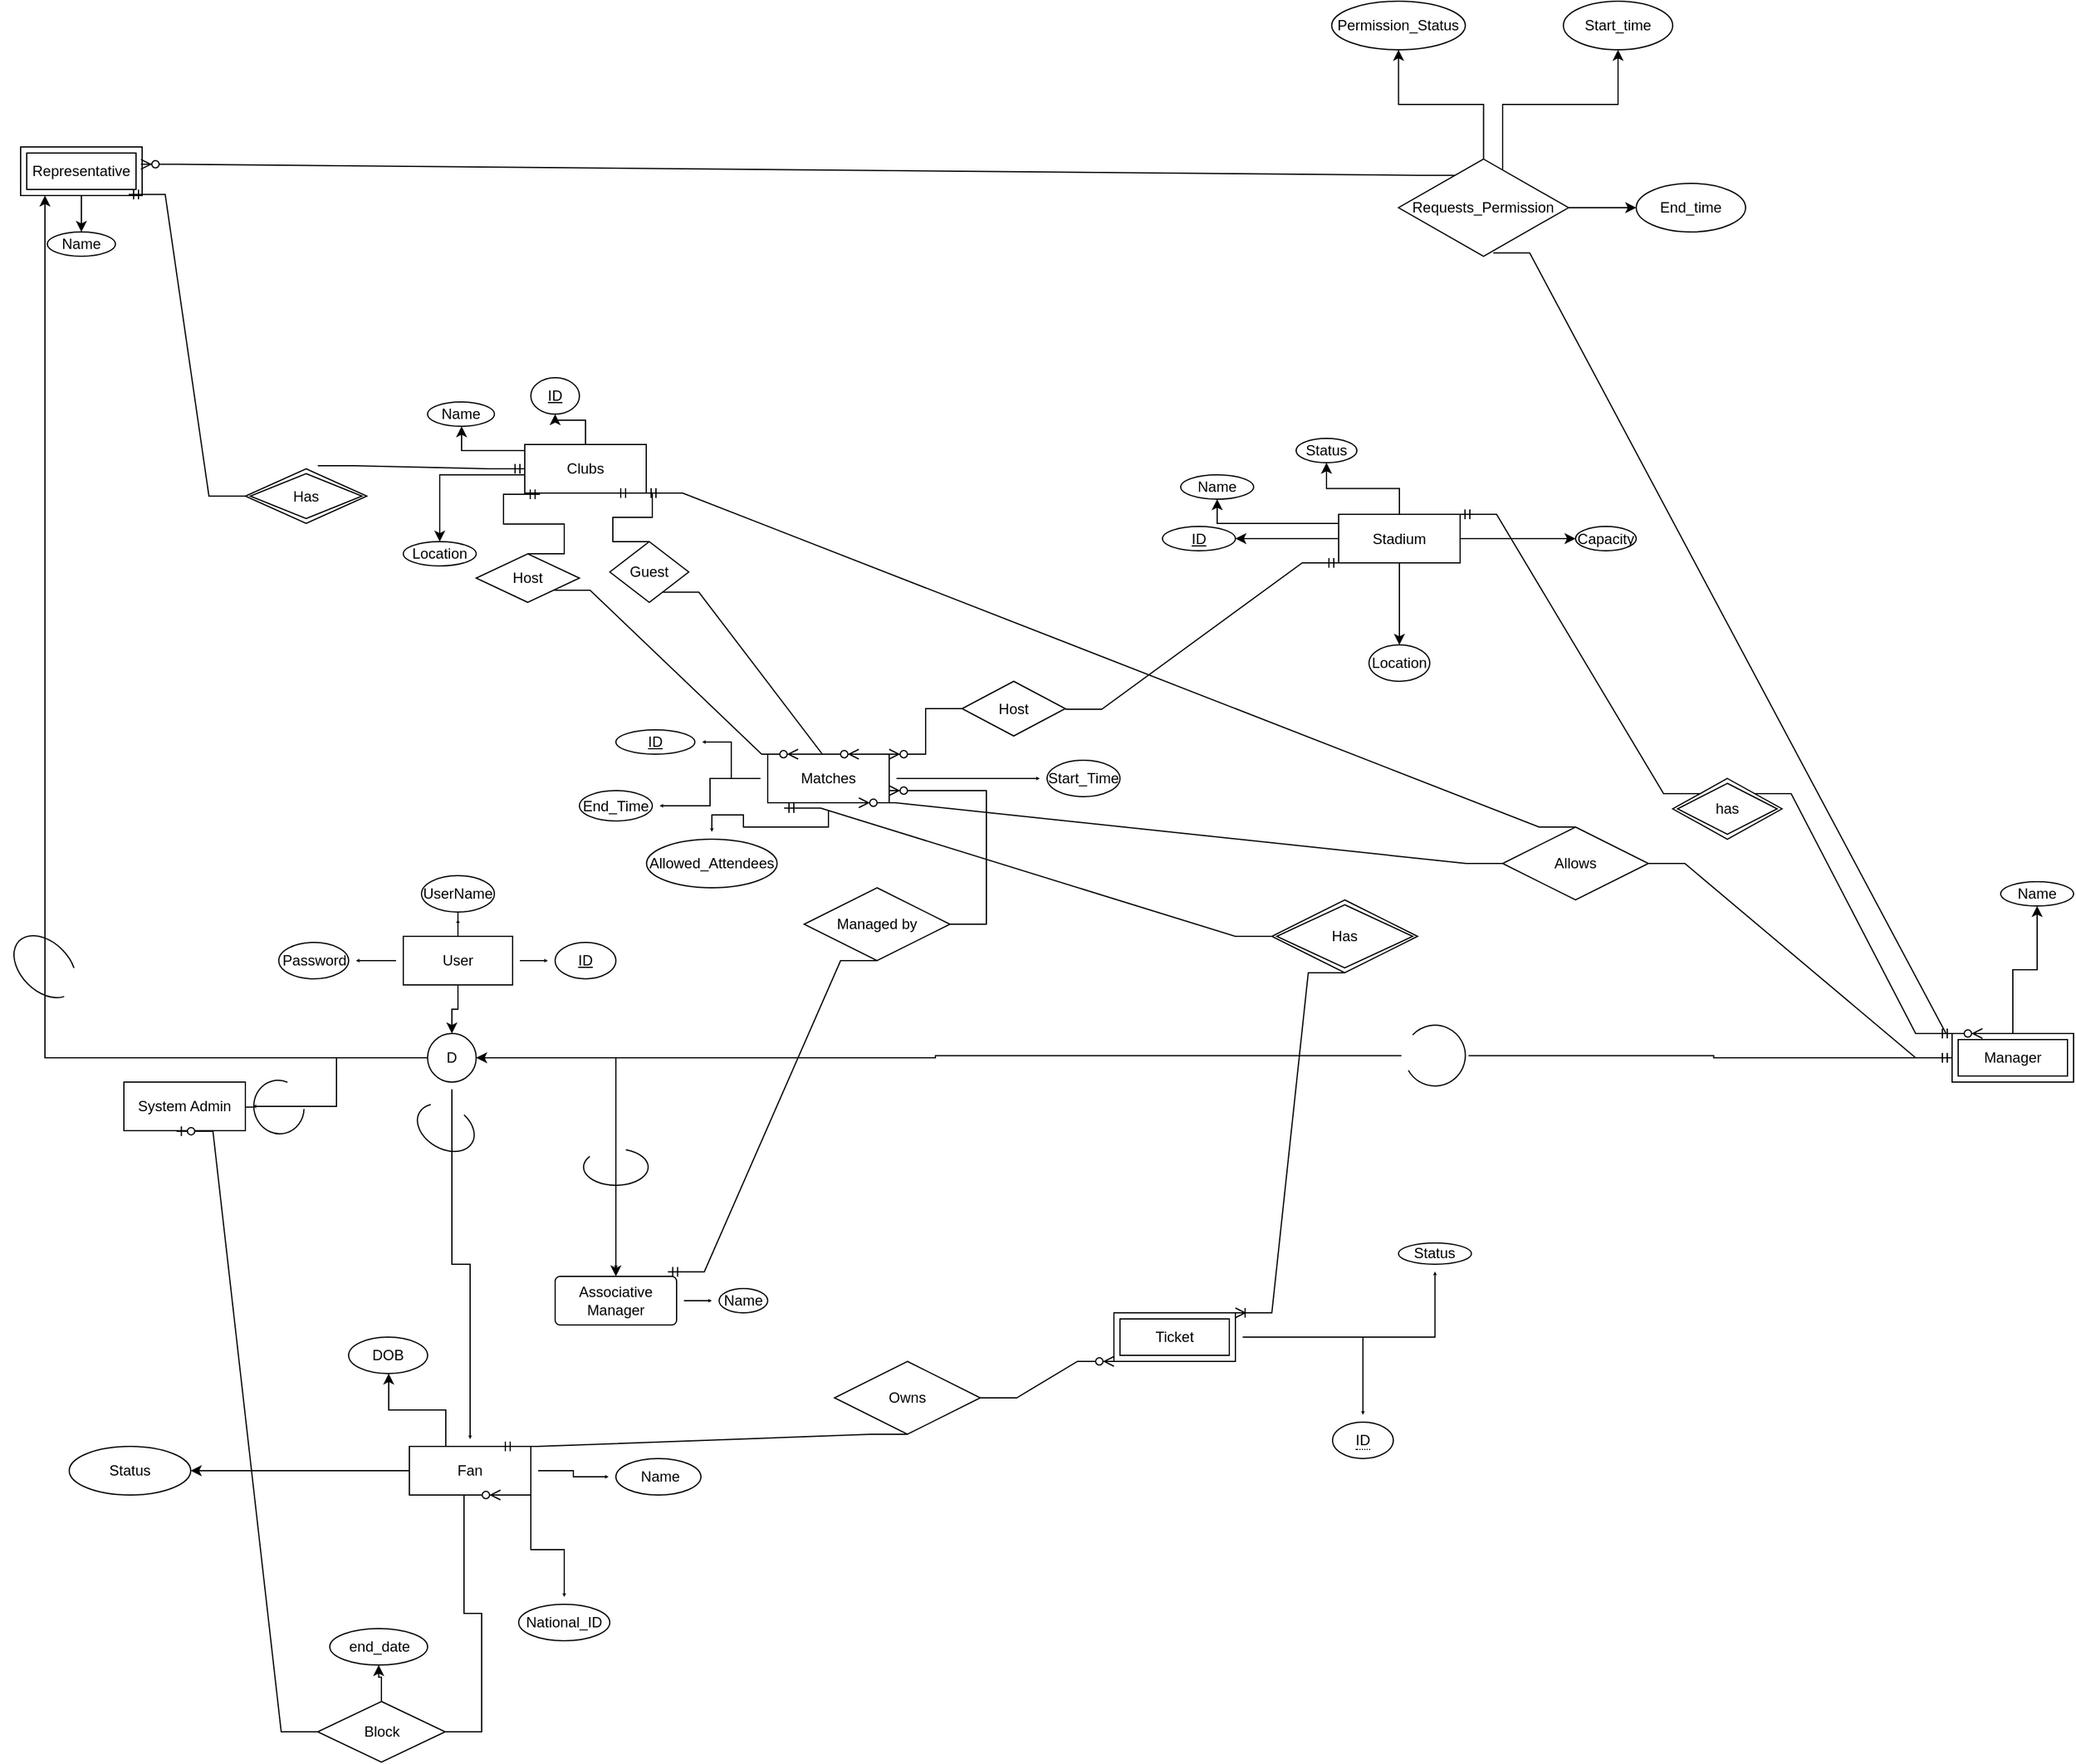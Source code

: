 <mxfile version="20.5.1" type="github">
  <diagram id="-QTC5YhXDy4I8rQjBGPy" name="Page-1">
    <mxGraphModel dx="4111" dy="2818" grid="1" gridSize="10" guides="1" tooltips="1" connect="1" arrows="1" fold="1" page="1" pageScale="1" pageWidth="827" pageHeight="1169" math="0" shadow="0">
      <root>
        <mxCell id="0" />
        <mxCell id="1" parent="0" />
        <mxCell id="gGllVryrbf8ipJSGgLWO-30" value="" style="edgeStyle=orthogonalEdgeStyle;rounded=0;orthogonalLoop=1;jettySize=auto;html=1;" parent="1" source="gGllVryrbf8ipJSGgLWO-13" target="gGllVryrbf8ipJSGgLWO-28" edge="1">
          <mxGeometry relative="1" as="geometry">
            <Array as="points">
              <mxPoint x="995" y="130" />
            </Array>
          </mxGeometry>
        </mxCell>
        <mxCell id="gGllVryrbf8ipJSGgLWO-36" value="" style="edgeStyle=orthogonalEdgeStyle;rounded=0;orthogonalLoop=1;jettySize=auto;html=1;" parent="1" source="gGllVryrbf8ipJSGgLWO-13" target="gGllVryrbf8ipJSGgLWO-33" edge="1">
          <mxGeometry relative="1" as="geometry" />
        </mxCell>
        <mxCell id="gGllVryrbf8ipJSGgLWO-41" value="" style="edgeStyle=orthogonalEdgeStyle;rounded=0;orthogonalLoop=1;jettySize=auto;html=1;" parent="1" source="gGllVryrbf8ipJSGgLWO-13" target="gGllVryrbf8ipJSGgLWO-38" edge="1">
          <mxGeometry relative="1" as="geometry" />
        </mxCell>
        <mxCell id="gGllVryrbf8ipJSGgLWO-43" value="" style="edgeStyle=orthogonalEdgeStyle;rounded=0;orthogonalLoop=1;jettySize=auto;html=1;" parent="1" source="gGllVryrbf8ipJSGgLWO-13" target="gGllVryrbf8ipJSGgLWO-42" edge="1">
          <mxGeometry relative="1" as="geometry" />
        </mxCell>
        <mxCell id="Ex0EIse3YdcYi0-qsqE2-28" value="" style="edgeStyle=orthogonalEdgeStyle;rounded=0;orthogonalLoop=1;jettySize=auto;html=1;" parent="1" source="gGllVryrbf8ipJSGgLWO-13" target="gGllVryrbf8ipJSGgLWO-32" edge="1">
          <mxGeometry relative="1" as="geometry" />
        </mxCell>
        <mxCell id="gGllVryrbf8ipJSGgLWO-13" value="Stadium" style="whiteSpace=wrap;html=1;align=center;" parent="1" vertex="1">
          <mxGeometry x="1095" y="122.5" width="100" height="40" as="geometry" />
        </mxCell>
        <mxCell id="gGllVryrbf8ipJSGgLWO-67" value="" style="edgeStyle=orthogonalEdgeStyle;rounded=0;orthogonalLoop=1;jettySize=auto;html=1;" parent="1" source="gGllVryrbf8ipJSGgLWO-14" target="gGllVryrbf8ipJSGgLWO-66" edge="1">
          <mxGeometry relative="1" as="geometry" />
        </mxCell>
        <mxCell id="gGllVryrbf8ipJSGgLWO-84" value="" style="edgeStyle=orthogonalEdgeStyle;rounded=0;orthogonalLoop=1;jettySize=auto;html=1;startSize=0;endSize=0;sourcePerimeterSpacing=6;targetPerimeterSpacing=6;" parent="1" source="gGllVryrbf8ipJSGgLWO-14" target="gGllVryrbf8ipJSGgLWO-83" edge="1">
          <mxGeometry relative="1" as="geometry" />
        </mxCell>
        <mxCell id="gGllVryrbf8ipJSGgLWO-86" value="" style="edgeStyle=orthogonalEdgeStyle;rounded=0;orthogonalLoop=1;jettySize=auto;html=1;startSize=0;endSize=0;sourcePerimeterSpacing=6;targetPerimeterSpacing=6;" parent="1" source="gGllVryrbf8ipJSGgLWO-14" target="gGllVryrbf8ipJSGgLWO-85" edge="1">
          <mxGeometry relative="1" as="geometry" />
        </mxCell>
        <mxCell id="gGllVryrbf8ipJSGgLWO-88" value="" style="edgeStyle=orthogonalEdgeStyle;rounded=0;orthogonalLoop=1;jettySize=auto;html=1;startSize=0;endSize=0;sourcePerimeterSpacing=6;targetPerimeterSpacing=6;" parent="1" source="gGllVryrbf8ipJSGgLWO-14" target="gGllVryrbf8ipJSGgLWO-87" edge="1">
          <mxGeometry relative="1" as="geometry" />
        </mxCell>
        <mxCell id="gGllVryrbf8ipJSGgLWO-14" value="User" style="whiteSpace=wrap;html=1;align=center;" parent="1" vertex="1">
          <mxGeometry x="325" y="470" width="90" height="40" as="geometry" />
        </mxCell>
        <mxCell id="gGllVryrbf8ipJSGgLWO-47" value="" style="edgeStyle=orthogonalEdgeStyle;rounded=0;orthogonalLoop=1;jettySize=auto;html=1;" parent="1" source="gGllVryrbf8ipJSGgLWO-12" target="gGllVryrbf8ipJSGgLWO-44" edge="1">
          <mxGeometry relative="1" as="geometry">
            <Array as="points">
              <mxPoint x="355" y="90" />
            </Array>
          </mxGeometry>
        </mxCell>
        <mxCell id="gGllVryrbf8ipJSGgLWO-48" value="" style="edgeStyle=orthogonalEdgeStyle;rounded=0;orthogonalLoop=1;jettySize=auto;html=1;" parent="1" source="gGllVryrbf8ipJSGgLWO-12" target="gGllVryrbf8ipJSGgLWO-45" edge="1">
          <mxGeometry relative="1" as="geometry">
            <Array as="points">
              <mxPoint x="373" y="70" />
            </Array>
          </mxGeometry>
        </mxCell>
        <mxCell id="gGllVryrbf8ipJSGgLWO-49" value="" style="edgeStyle=orthogonalEdgeStyle;rounded=0;orthogonalLoop=1;jettySize=auto;html=1;" parent="1" source="gGllVryrbf8ipJSGgLWO-12" target="gGllVryrbf8ipJSGgLWO-46" edge="1">
          <mxGeometry relative="1" as="geometry" />
        </mxCell>
        <mxCell id="gGllVryrbf8ipJSGgLWO-12" value="Clubs" style="whiteSpace=wrap;html=1;align=center;" parent="1" vertex="1">
          <mxGeometry x="425" y="65" width="100" height="40" as="geometry" />
        </mxCell>
        <mxCell id="gGllVryrbf8ipJSGgLWO-28" value="Name" style="ellipse;whiteSpace=wrap;html=1;align=center;" parent="1" vertex="1">
          <mxGeometry x="965" y="90" width="60" height="20" as="geometry" />
        </mxCell>
        <mxCell id="gGllVryrbf8ipJSGgLWO-32" value="Location" style="ellipse;whiteSpace=wrap;html=1;align=center;" parent="1" vertex="1">
          <mxGeometry x="1120" y="230" width="50" height="30" as="geometry" />
        </mxCell>
        <mxCell id="gGllVryrbf8ipJSGgLWO-33" value="ID" style="ellipse;whiteSpace=wrap;html=1;align=center;fontStyle=4;" parent="1" vertex="1">
          <mxGeometry x="950" y="132.5" width="60" height="20" as="geometry" />
        </mxCell>
        <mxCell id="gGllVryrbf8ipJSGgLWO-38" value="Capacity" style="ellipse;whiteSpace=wrap;html=1;align=center;" parent="1" vertex="1">
          <mxGeometry x="1290" y="132.5" width="50" height="20" as="geometry" />
        </mxCell>
        <mxCell id="gGllVryrbf8ipJSGgLWO-42" value="Status" style="ellipse;whiteSpace=wrap;html=1;align=center;" parent="1" vertex="1">
          <mxGeometry x="1060" y="60" width="50" height="20" as="geometry" />
        </mxCell>
        <mxCell id="gGllVryrbf8ipJSGgLWO-44" value="Location" style="ellipse;whiteSpace=wrap;html=1;align=center;" parent="1" vertex="1">
          <mxGeometry x="325" y="145" width="60" height="20" as="geometry" />
        </mxCell>
        <mxCell id="gGllVryrbf8ipJSGgLWO-45" value="Name" style="ellipse;whiteSpace=wrap;html=1;align=center;" parent="1" vertex="1">
          <mxGeometry x="345" y="30" width="55" height="20" as="geometry" />
        </mxCell>
        <mxCell id="gGllVryrbf8ipJSGgLWO-46" value="ID" style="ellipse;whiteSpace=wrap;html=1;align=center;fontStyle=4;" parent="1" vertex="1">
          <mxGeometry x="430" y="10" width="40" height="30" as="geometry" />
        </mxCell>
        <mxCell id="9b3V9Wi5WnPuCYdalmGk-65" value="" style="edgeStyle=orthogonalEdgeStyle;rounded=0;orthogonalLoop=1;jettySize=auto;html=1;" parent="1" source="gGllVryrbf8ipJSGgLWO-50" target="gGllVryrbf8ipJSGgLWO-53" edge="1">
          <mxGeometry relative="1" as="geometry" />
        </mxCell>
        <mxCell id="gGllVryrbf8ipJSGgLWO-50" value="Representative" style="shape=ext;margin=3;double=1;whiteSpace=wrap;html=1;align=center;" parent="1" vertex="1">
          <mxGeometry x="10" y="-180" width="100" height="40" as="geometry" />
        </mxCell>
        <mxCell id="gGllVryrbf8ipJSGgLWO-53" value="Name" style="ellipse;whiteSpace=wrap;html=1;align=center;" parent="1" vertex="1">
          <mxGeometry x="32" y="-110" width="56" height="20" as="geometry" />
        </mxCell>
        <mxCell id="gGllVryrbf8ipJSGgLWO-61" value="" style="edgeStyle=orthogonalEdgeStyle;rounded=0;orthogonalLoop=1;jettySize=auto;html=1;" parent="1" source="gGllVryrbf8ipJSGgLWO-57" target="gGllVryrbf8ipJSGgLWO-60" edge="1">
          <mxGeometry relative="1" as="geometry" />
        </mxCell>
        <mxCell id="9b3V9Wi5WnPuCYdalmGk-21" value="" style="edgeStyle=orthogonalEdgeStyle;rounded=0;orthogonalLoop=1;jettySize=auto;html=1;startArrow=none;" parent="1" source="9b3V9Wi5WnPuCYdalmGk-22" target="gGllVryrbf8ipJSGgLWO-66" edge="1">
          <mxGeometry relative="1" as="geometry" />
        </mxCell>
        <mxCell id="gGllVryrbf8ipJSGgLWO-57" value="Manager" style="shape=ext;margin=3;double=1;whiteSpace=wrap;html=1;align=center;" parent="1" vertex="1">
          <mxGeometry x="1600" y="550" width="100" height="40" as="geometry" />
        </mxCell>
        <mxCell id="gGllVryrbf8ipJSGgLWO-60" value="Name" style="ellipse;whiteSpace=wrap;html=1;align=center;" parent="1" vertex="1">
          <mxGeometry x="1640" y="425" width="60" height="20" as="geometry" />
        </mxCell>
        <mxCell id="gGllVryrbf8ipJSGgLWO-77" value="" style="edgeStyle=orthogonalEdgeStyle;rounded=0;orthogonalLoop=1;jettySize=auto;html=1;startSize=0;endSize=0;sourcePerimeterSpacing=6;targetPerimeterSpacing=6;" parent="1" source="gGllVryrbf8ipJSGgLWO-66" target="gGllVryrbf8ipJSGgLWO-76" edge="1">
          <mxGeometry relative="1" as="geometry" />
        </mxCell>
        <mxCell id="gGllVryrbf8ipJSGgLWO-79" value="" style="edgeStyle=orthogonalEdgeStyle;rounded=0;orthogonalLoop=1;jettySize=auto;html=1;startSize=0;endSize=0;targetPerimeterSpacing=6;startArrow=none;" parent="1" source="9b3V9Wi5WnPuCYdalmGk-28" target="gGllVryrbf8ipJSGgLWO-76" edge="1">
          <mxGeometry relative="1" as="geometry" />
        </mxCell>
        <mxCell id="gGllVryrbf8ipJSGgLWO-80" value="" style="edgeStyle=orthogonalEdgeStyle;rounded=0;orthogonalLoop=1;jettySize=auto;html=1;startSize=0;endSize=0;sourcePerimeterSpacing=6;targetPerimeterSpacing=6;" parent="1" source="gGllVryrbf8ipJSGgLWO-66" target="gGllVryrbf8ipJSGgLWO-78" edge="1">
          <mxGeometry relative="1" as="geometry" />
        </mxCell>
        <mxCell id="gGllVryrbf8ipJSGgLWO-82" value="" style="edgeStyle=orthogonalEdgeStyle;rounded=0;orthogonalLoop=1;jettySize=auto;html=1;startSize=0;endSize=0;sourcePerimeterSpacing=6;targetPerimeterSpacing=6;" parent="1" source="gGllVryrbf8ipJSGgLWO-66" target="gGllVryrbf8ipJSGgLWO-81" edge="1">
          <mxGeometry relative="1" as="geometry" />
        </mxCell>
        <mxCell id="9b3V9Wi5WnPuCYdalmGk-14" value="" style="edgeStyle=orthogonalEdgeStyle;rounded=0;orthogonalLoop=1;jettySize=auto;html=1;" parent="1" source="gGllVryrbf8ipJSGgLWO-66" target="gGllVryrbf8ipJSGgLWO-50" edge="1">
          <mxGeometry relative="1" as="geometry">
            <Array as="points">
              <mxPoint x="30" y="570" />
            </Array>
          </mxGeometry>
        </mxCell>
        <mxCell id="9b3V9Wi5WnPuCYdalmGk-15" value="" style="edgeStyle=orthogonalEdgeStyle;rounded=0;orthogonalLoop=1;jettySize=auto;html=1;" parent="1" source="gGllVryrbf8ipJSGgLWO-66" target="gGllVryrbf8ipJSGgLWO-78" edge="1">
          <mxGeometry relative="1" as="geometry" />
        </mxCell>
        <mxCell id="gGllVryrbf8ipJSGgLWO-66" value="D" style="ellipse;whiteSpace=wrap;html=1;aspect=fixed;" parent="1" vertex="1">
          <mxGeometry x="345" y="550" width="40" height="40" as="geometry" />
        </mxCell>
        <mxCell id="gGllVryrbf8ipJSGgLWO-76" value="System Admin" style="whiteSpace=wrap;html=1;align=center;" parent="1" vertex="1">
          <mxGeometry x="95" y="590" width="100" height="40" as="geometry" />
        </mxCell>
        <mxCell id="gGllVryrbf8ipJSGgLWO-90" value="" style="edgeStyle=orthogonalEdgeStyle;rounded=0;orthogonalLoop=1;jettySize=auto;html=1;startSize=0;endSize=0;sourcePerimeterSpacing=6;targetPerimeterSpacing=6;" parent="1" source="gGllVryrbf8ipJSGgLWO-78" target="gGllVryrbf8ipJSGgLWO-89" edge="1">
          <mxGeometry relative="1" as="geometry" />
        </mxCell>
        <mxCell id="gGllVryrbf8ipJSGgLWO-78" value="Associative Manager" style="rounded=1;arcSize=10;whiteSpace=wrap;html=1;align=center;" parent="1" vertex="1">
          <mxGeometry x="450" y="750" width="100" height="40" as="geometry" />
        </mxCell>
        <mxCell id="gGllVryrbf8ipJSGgLWO-96" value="" style="edgeStyle=orthogonalEdgeStyle;rounded=0;orthogonalLoop=1;jettySize=auto;html=1;startSize=0;endSize=0;sourcePerimeterSpacing=6;targetPerimeterSpacing=6;" parent="1" source="gGllVryrbf8ipJSGgLWO-81" target="gGllVryrbf8ipJSGgLWO-93" edge="1">
          <mxGeometry relative="1" as="geometry" />
        </mxCell>
        <mxCell id="gGllVryrbf8ipJSGgLWO-100" value="" style="edgeStyle=orthogonalEdgeStyle;rounded=0;orthogonalLoop=1;jettySize=auto;html=1;startSize=0;endSize=0;sourcePerimeterSpacing=6;targetPerimeterSpacing=6;exitX=1;exitY=1;exitDx=0;exitDy=0;" parent="1" source="gGllVryrbf8ipJSGgLWO-81" target="gGllVryrbf8ipJSGgLWO-94" edge="1">
          <mxGeometry relative="1" as="geometry" />
        </mxCell>
        <mxCell id="9b3V9Wi5WnPuCYdalmGk-45" value="" style="edgeStyle=orthogonalEdgeStyle;rounded=0;orthogonalLoop=1;jettySize=auto;html=1;" parent="1" source="gGllVryrbf8ipJSGgLWO-81" target="9b3V9Wi5WnPuCYdalmGk-44" edge="1">
          <mxGeometry relative="1" as="geometry" />
        </mxCell>
        <mxCell id="9b3V9Wi5WnPuCYdalmGk-47" value="" style="edgeStyle=orthogonalEdgeStyle;rounded=0;orthogonalLoop=1;jettySize=auto;html=1;" parent="1" source="gGllVryrbf8ipJSGgLWO-81" target="gGllVryrbf8ipJSGgLWO-91" edge="1">
          <mxGeometry relative="1" as="geometry">
            <Array as="points">
              <mxPoint x="360" y="860" />
              <mxPoint x="313" y="860" />
            </Array>
          </mxGeometry>
        </mxCell>
        <mxCell id="gGllVryrbf8ipJSGgLWO-81" value="Fan" style="whiteSpace=wrap;html=1;align=center;" parent="1" vertex="1">
          <mxGeometry x="330" y="890" width="100" height="40" as="geometry" />
        </mxCell>
        <mxCell id="gGllVryrbf8ipJSGgLWO-83" value="ID" style="ellipse;whiteSpace=wrap;html=1;align=center;fontStyle=4;" parent="1" vertex="1">
          <mxGeometry x="450" y="475" width="50" height="30" as="geometry" />
        </mxCell>
        <mxCell id="gGllVryrbf8ipJSGgLWO-85" value="UserName" style="ellipse;whiteSpace=wrap;html=1;align=center;" parent="1" vertex="1">
          <mxGeometry x="340" y="420" width="60" height="30" as="geometry" />
        </mxCell>
        <mxCell id="gGllVryrbf8ipJSGgLWO-87" value="Password" style="ellipse;whiteSpace=wrap;html=1;align=center;" parent="1" vertex="1">
          <mxGeometry x="222.5" y="475" width="57.5" height="30" as="geometry" />
        </mxCell>
        <mxCell id="gGllVryrbf8ipJSGgLWO-89" value="Name" style="ellipse;whiteSpace=wrap;html=1;align=center;" parent="1" vertex="1">
          <mxGeometry x="585" y="760" width="40" height="20" as="geometry" />
        </mxCell>
        <mxCell id="gGllVryrbf8ipJSGgLWO-91" value="DOB" style="ellipse;whiteSpace=wrap;html=1;align=center;" parent="1" vertex="1">
          <mxGeometry x="280" y="800" width="65" height="30" as="geometry" />
        </mxCell>
        <mxCell id="gGllVryrbf8ipJSGgLWO-93" value="&amp;nbsp;Name" style="ellipse;whiteSpace=wrap;html=1;align=center;" parent="1" vertex="1">
          <mxGeometry x="500" y="900" width="70" height="30" as="geometry" />
        </mxCell>
        <mxCell id="gGllVryrbf8ipJSGgLWO-94" value="National_ID" style="ellipse;whiteSpace=wrap;html=1;align=center;" parent="1" vertex="1">
          <mxGeometry x="420" y="1020" width="75" height="30" as="geometry" />
        </mxCell>
        <mxCell id="gGllVryrbf8ipJSGgLWO-106" value="" style="edgeStyle=orthogonalEdgeStyle;rounded=0;orthogonalLoop=1;jettySize=auto;html=1;startSize=0;endSize=0;sourcePerimeterSpacing=6;targetPerimeterSpacing=6;" parent="1" source="gGllVryrbf8ipJSGgLWO-104" target="gGllVryrbf8ipJSGgLWO-105" edge="1">
          <mxGeometry relative="1" as="geometry" />
        </mxCell>
        <mxCell id="gGllVryrbf8ipJSGgLWO-108" value="" style="edgeStyle=orthogonalEdgeStyle;rounded=0;orthogonalLoop=1;jettySize=auto;html=1;startSize=0;endSize=0;sourcePerimeterSpacing=6;targetPerimeterSpacing=6;" parent="1" source="gGllVryrbf8ipJSGgLWO-104" target="gGllVryrbf8ipJSGgLWO-107" edge="1">
          <mxGeometry relative="1" as="geometry">
            <Array as="points">
              <mxPoint x="675" y="340" />
            </Array>
          </mxGeometry>
        </mxCell>
        <mxCell id="gGllVryrbf8ipJSGgLWO-110" value="" style="edgeStyle=orthogonalEdgeStyle;rounded=0;orthogonalLoop=1;jettySize=auto;html=1;startSize=0;endSize=0;sourcePerimeterSpacing=6;targetPerimeterSpacing=6;" parent="1" source="gGllVryrbf8ipJSGgLWO-104" target="gGllVryrbf8ipJSGgLWO-109" edge="1">
          <mxGeometry relative="1" as="geometry" />
        </mxCell>
        <mxCell id="gGllVryrbf8ipJSGgLWO-112" value="" style="edgeStyle=orthogonalEdgeStyle;rounded=0;orthogonalLoop=1;jettySize=auto;html=1;startSize=0;endSize=0;sourcePerimeterSpacing=6;targetPerimeterSpacing=6;" parent="1" source="gGllVryrbf8ipJSGgLWO-104" target="gGllVryrbf8ipJSGgLWO-111" edge="1">
          <mxGeometry relative="1" as="geometry" />
        </mxCell>
        <mxCell id="gGllVryrbf8ipJSGgLWO-104" value="Matches" style="whiteSpace=wrap;html=1;align=center;" parent="1" vertex="1">
          <mxGeometry x="625" y="320" width="100" height="40" as="geometry" />
        </mxCell>
        <mxCell id="gGllVryrbf8ipJSGgLWO-105" value="ID" style="ellipse;whiteSpace=wrap;html=1;align=center;fontStyle=4;" parent="1" vertex="1">
          <mxGeometry x="500" y="300" width="65" height="20" as="geometry" />
        </mxCell>
        <mxCell id="gGllVryrbf8ipJSGgLWO-107" value="Start_Time" style="ellipse;whiteSpace=wrap;html=1;align=center;" parent="1" vertex="1">
          <mxGeometry x="855" y="325" width="60" height="30" as="geometry" />
        </mxCell>
        <mxCell id="gGllVryrbf8ipJSGgLWO-109" value="End_Time" style="ellipse;whiteSpace=wrap;html=1;align=center;" parent="1" vertex="1">
          <mxGeometry x="470" y="350" width="60" height="25" as="geometry" />
        </mxCell>
        <mxCell id="gGllVryrbf8ipJSGgLWO-111" value="Allowed_Attendees" style="ellipse;whiteSpace=wrap;html=1;align=center;" parent="1" vertex="1">
          <mxGeometry x="525.25" y="390" width="107.5" height="40" as="geometry" />
        </mxCell>
        <mxCell id="gGllVryrbf8ipJSGgLWO-115" value="" style="edgeStyle=orthogonalEdgeStyle;rounded=0;orthogonalLoop=1;jettySize=auto;html=1;startSize=0;endSize=0;sourcePerimeterSpacing=6;targetPerimeterSpacing=6;" parent="1" source="gGllVryrbf8ipJSGgLWO-113" target="gGllVryrbf8ipJSGgLWO-114" edge="1">
          <mxGeometry relative="1" as="geometry" />
        </mxCell>
        <mxCell id="gGllVryrbf8ipJSGgLWO-117" value="" style="edgeStyle=orthogonalEdgeStyle;rounded=0;orthogonalLoop=1;jettySize=auto;html=1;startSize=0;endSize=0;sourcePerimeterSpacing=6;targetPerimeterSpacing=6;" parent="1" source="gGllVryrbf8ipJSGgLWO-113" target="gGllVryrbf8ipJSGgLWO-116" edge="1">
          <mxGeometry relative="1" as="geometry" />
        </mxCell>
        <mxCell id="gGllVryrbf8ipJSGgLWO-113" value="Ticket" style="shape=ext;margin=3;double=1;whiteSpace=wrap;html=1;align=center;" parent="1" vertex="1">
          <mxGeometry x="910" y="780" width="100" height="40" as="geometry" />
        </mxCell>
        <mxCell id="gGllVryrbf8ipJSGgLWO-114" value="&lt;span style=&quot;border-bottom: 1px dotted&quot;&gt;ID&lt;/span&gt;" style="ellipse;whiteSpace=wrap;html=1;align=center;" parent="1" vertex="1">
          <mxGeometry x="1090" y="870" width="50" height="30" as="geometry" />
        </mxCell>
        <mxCell id="gGllVryrbf8ipJSGgLWO-116" value="Status" style="ellipse;whiteSpace=wrap;html=1;align=center;" parent="1" vertex="1">
          <mxGeometry x="1144.29" y="722.5" width="60" height="17.5" as="geometry" />
        </mxCell>
        <mxCell id="Ex0EIse3YdcYi0-qsqE2-4" value="" style="edgeStyle=entityRelationEdgeStyle;fontSize=12;html=1;endArrow=ERzeroToMany;startArrow=none;rounded=0;entryX=1;entryY=0.75;entryDx=0;entryDy=0;" parent="1" source="gGllVryrbf8ipJSGgLWO-118" target="gGllVryrbf8ipJSGgLWO-104" edge="1">
          <mxGeometry width="100" height="100" relative="1" as="geometry">
            <mxPoint x="775" y="600" as="sourcePoint" />
            <mxPoint x="795" y="360" as="targetPoint" />
          </mxGeometry>
        </mxCell>
        <mxCell id="gGllVryrbf8ipJSGgLWO-118" value="Managed by" style="shape=rhombus;perimeter=rhombusPerimeter;whiteSpace=wrap;html=1;align=center;" parent="1" vertex="1">
          <mxGeometry x="655" y="430" width="120" height="60" as="geometry" />
        </mxCell>
        <mxCell id="Ex0EIse3YdcYi0-qsqE2-5" value="" style="edgeStyle=entityRelationEdgeStyle;fontSize=12;html=1;endArrow=none;startArrow=ERmandOne;rounded=0;entryX=0.5;entryY=1;entryDx=0;entryDy=0;exitX=0.928;exitY=-0.094;exitDx=0;exitDy=0;exitPerimeter=0;" parent="1" source="gGllVryrbf8ipJSGgLWO-78" target="gGllVryrbf8ipJSGgLWO-118" edge="1">
          <mxGeometry width="100" height="100" relative="1" as="geometry">
            <mxPoint x="500" y="750" as="sourcePoint" />
            <mxPoint x="464" y="301.25" as="targetPoint" />
          </mxGeometry>
        </mxCell>
        <mxCell id="Ex0EIse3YdcYi0-qsqE2-30" value="Host" style="shape=rhombus;perimeter=rhombusPerimeter;whiteSpace=wrap;html=1;align=center;" parent="1" vertex="1">
          <mxGeometry x="785" y="260" width="85" height="45" as="geometry" />
        </mxCell>
        <mxCell id="Ex0EIse3YdcYi0-qsqE2-31" value="" style="edgeStyle=entityRelationEdgeStyle;fontSize=12;html=1;endArrow=ERzeroToMany;endFill=1;rounded=0;exitX=0;exitY=0.5;exitDx=0;exitDy=0;entryX=1;entryY=0;entryDx=0;entryDy=0;" parent="1" source="Ex0EIse3YdcYi0-qsqE2-30" target="gGllVryrbf8ipJSGgLWO-104" edge="1">
          <mxGeometry width="100" height="100" relative="1" as="geometry">
            <mxPoint x="725" y="325" as="sourcePoint" />
            <mxPoint x="825" y="225" as="targetPoint" />
          </mxGeometry>
        </mxCell>
        <mxCell id="Ex0EIse3YdcYi0-qsqE2-33" value="" style="edgeStyle=entityRelationEdgeStyle;fontSize=12;html=1;endArrow=ERmandOne;rounded=0;entryX=0;entryY=1;entryDx=0;entryDy=0;" parent="1" target="gGllVryrbf8ipJSGgLWO-13" edge="1">
          <mxGeometry width="100" height="100" relative="1" as="geometry">
            <mxPoint x="870" y="283" as="sourcePoint" />
            <mxPoint x="1080" y="-7" as="targetPoint" />
          </mxGeometry>
        </mxCell>
        <mxCell id="Ex0EIse3YdcYi0-qsqE2-36" value="" style="edgeStyle=entityRelationEdgeStyle;fontSize=12;html=1;endArrow=ERmandOne;startArrow=none;rounded=0;entryX=0;entryY=0.5;entryDx=0;entryDy=0;exitX=0.597;exitY=-0.056;exitDx=0;exitDy=0;exitPerimeter=0;" parent="1" source="Ex0EIse3YdcYi0-qsqE2-35" target="gGllVryrbf8ipJSGgLWO-12" edge="1">
          <mxGeometry width="100" height="100" relative="1" as="geometry">
            <mxPoint x="200" y="140" as="sourcePoint" />
            <mxPoint x="300" y="40" as="targetPoint" />
          </mxGeometry>
        </mxCell>
        <mxCell id="Ex0EIse3YdcYi0-qsqE2-37" style="edgeStyle=orthogonalEdgeStyle;rounded=0;orthogonalLoop=1;jettySize=auto;html=1;exitX=0.5;exitY=1;exitDx=0;exitDy=0;" parent="1" source="Ex0EIse3YdcYi0-qsqE2-35" target="Ex0EIse3YdcYi0-qsqE2-35" edge="1">
          <mxGeometry relative="1" as="geometry" />
        </mxCell>
        <mxCell id="Ex0EIse3YdcYi0-qsqE2-35" value="Has" style="shape=rhombus;double=1;perimeter=rhombusPerimeter;whiteSpace=wrap;html=1;align=center;" parent="1" vertex="1">
          <mxGeometry x="195" y="85" width="100" height="45" as="geometry" />
        </mxCell>
        <mxCell id="Ex0EIse3YdcYi0-qsqE2-38" value="" style="edgeStyle=entityRelationEdgeStyle;fontSize=12;html=1;endArrow=none;startArrow=ERmandOne;rounded=0;entryX=0;entryY=0.5;entryDx=0;entryDy=0;exitX=0.89;exitY=0.978;exitDx=0;exitDy=0;exitPerimeter=0;" parent="1" source="gGllVryrbf8ipJSGgLWO-50" target="Ex0EIse3YdcYi0-qsqE2-35" edge="1">
          <mxGeometry width="100" height="100" relative="1" as="geometry">
            <mxPoint x="70" y="-190" as="sourcePoint" />
            <mxPoint x="425" y="85" as="targetPoint" />
          </mxGeometry>
        </mxCell>
        <mxCell id="Ex0EIse3YdcYi0-qsqE2-46" value="" style="edgeStyle=entityRelationEdgeStyle;fontSize=12;html=1;endArrow=ERmandOne;startArrow=none;rounded=0;entryX=1;entryY=0;entryDx=0;entryDy=0;exitX=0;exitY=0;exitDx=0;exitDy=0;" parent="1" source="Ex0EIse3YdcYi0-qsqE2-39" target="gGllVryrbf8ipJSGgLWO-13" edge="1">
          <mxGeometry width="100" height="100" relative="1" as="geometry">
            <mxPoint x="1020" y="130" as="sourcePoint" />
            <mxPoint x="1120" y="30" as="targetPoint" />
          </mxGeometry>
        </mxCell>
        <mxCell id="Ex0EIse3YdcYi0-qsqE2-39" value="has" style="shape=rhombus;double=1;perimeter=rhombusPerimeter;whiteSpace=wrap;html=1;align=center;" parent="1" vertex="1">
          <mxGeometry x="1370" y="340" width="90" height="50" as="geometry" />
        </mxCell>
        <mxCell id="Ex0EIse3YdcYi0-qsqE2-47" value="" style="edgeStyle=entityRelationEdgeStyle;fontSize=12;html=1;endArrow=none;startArrow=ERmandOne;rounded=0;entryX=1;entryY=0;entryDx=0;entryDy=0;exitX=0;exitY=0;exitDx=0;exitDy=0;" parent="1" source="gGllVryrbf8ipJSGgLWO-57" target="Ex0EIse3YdcYi0-qsqE2-39" edge="1">
          <mxGeometry width="100" height="100" relative="1" as="geometry">
            <mxPoint x="960" y="210" as="sourcePoint" />
            <mxPoint x="775" y="20" as="targetPoint" />
          </mxGeometry>
        </mxCell>
        <mxCell id="Ex0EIse3YdcYi0-qsqE2-48" value="Allows" style="shape=rhombus;perimeter=rhombusPerimeter;whiteSpace=wrap;html=1;align=center;" parent="1" vertex="1">
          <mxGeometry x="1230" y="380" width="120" height="60" as="geometry" />
        </mxCell>
        <mxCell id="Ex0EIse3YdcYi0-qsqE2-51" value="" style="edgeStyle=entityRelationEdgeStyle;fontSize=12;html=1;endArrow=ERmandOne;rounded=0;entryX=1;entryY=1;entryDx=0;entryDy=0;exitX=0.5;exitY=0;exitDx=0;exitDy=0;" parent="1" source="Ex0EIse3YdcYi0-qsqE2-48" target="gGllVryrbf8ipJSGgLWO-12" edge="1">
          <mxGeometry width="100" height="100" relative="1" as="geometry">
            <mxPoint x="780" y="240" as="sourcePoint" />
            <mxPoint x="880" y="140" as="targetPoint" />
          </mxGeometry>
        </mxCell>
        <mxCell id="Ex0EIse3YdcYi0-qsqE2-56" style="edgeStyle=orthogonalEdgeStyle;rounded=0;orthogonalLoop=1;jettySize=auto;html=1;exitX=0.5;exitY=1;exitDx=0;exitDy=0;" parent="1" edge="1">
          <mxGeometry relative="1" as="geometry">
            <mxPoint x="640" y="287.5" as="sourcePoint" />
            <mxPoint x="640" y="287.5" as="targetPoint" />
          </mxGeometry>
        </mxCell>
        <mxCell id="Ex0EIse3YdcYi0-qsqE2-61" value="" style="edgeStyle=entityRelationEdgeStyle;fontSize=12;html=1;endArrow=ERzeroToMany;endFill=1;rounded=0;entryX=0.75;entryY=1;entryDx=0;entryDy=0;exitX=0;exitY=0.5;exitDx=0;exitDy=0;" parent="1" source="Ex0EIse3YdcYi0-qsqE2-48" target="gGllVryrbf8ipJSGgLWO-104" edge="1">
          <mxGeometry width="100" height="100" relative="1" as="geometry">
            <mxPoint x="727" y="470" as="sourcePoint" />
            <mxPoint x="827" y="370" as="targetPoint" />
          </mxGeometry>
        </mxCell>
        <mxCell id="Ex0EIse3YdcYi0-qsqE2-63" value="" style="edgeStyle=entityRelationEdgeStyle;fontSize=12;html=1;endArrow=ERmandOne;rounded=0;entryX=0;entryY=0.5;entryDx=0;entryDy=0;" parent="1" source="Ex0EIse3YdcYi0-qsqE2-48" target="gGllVryrbf8ipJSGgLWO-57" edge="1">
          <mxGeometry width="100" height="100" relative="1" as="geometry">
            <mxPoint x="886.5" y="270" as="sourcePoint" />
            <mxPoint x="943.5" y="250" as="targetPoint" />
          </mxGeometry>
        </mxCell>
        <mxCell id="Ex0EIse3YdcYi0-qsqE2-67" value="" style="edgeStyle=entityRelationEdgeStyle;fontSize=12;html=1;endArrow=ERoneToMany;startArrow=none;rounded=0;exitX=0.5;exitY=1;exitDx=0;exitDy=0;entryX=1;entryY=0;entryDx=0;entryDy=0;" parent="1" source="Ex0EIse3YdcYi0-qsqE2-65" target="gGllVryrbf8ipJSGgLWO-113" edge="1">
          <mxGeometry width="100" height="100" relative="1" as="geometry">
            <mxPoint x="700" y="580" as="sourcePoint" />
            <mxPoint x="920" y="820" as="targetPoint" />
          </mxGeometry>
        </mxCell>
        <mxCell id="Ex0EIse3YdcYi0-qsqE2-65" value="Has" style="shape=rhombus;double=1;perimeter=rhombusPerimeter;whiteSpace=wrap;html=1;align=center;" parent="1" vertex="1">
          <mxGeometry x="1040" y="440" width="120" height="60" as="geometry" />
        </mxCell>
        <mxCell id="Ex0EIse3YdcYi0-qsqE2-68" value="" style="edgeStyle=entityRelationEdgeStyle;fontSize=12;html=1;endArrow=none;startArrow=ERmandOne;rounded=0;entryX=0;entryY=0.5;entryDx=0;entryDy=0;exitX=0.135;exitY=1.11;exitDx=0;exitDy=0;exitPerimeter=0;" parent="1" source="gGllVryrbf8ipJSGgLWO-104" target="Ex0EIse3YdcYi0-qsqE2-65" edge="1">
          <mxGeometry width="100" height="100" relative="1" as="geometry">
            <mxPoint x="473.5" y="309.4" as="sourcePoint" />
            <mxPoint x="980" y="410" as="targetPoint" />
          </mxGeometry>
        </mxCell>
        <mxCell id="Ex0EIse3YdcYi0-qsqE2-70" value="" style="edgeStyle=entityRelationEdgeStyle;fontSize=12;html=1;endArrow=ERzeroToMany;startArrow=none;rounded=0;entryX=0;entryY=1;entryDx=0;entryDy=0;" parent="1" source="Ex0EIse3YdcYi0-qsqE2-69" target="gGllVryrbf8ipJSGgLWO-113" edge="1">
          <mxGeometry width="100" height="100" relative="1" as="geometry">
            <mxPoint x="400" y="700" as="sourcePoint" />
            <mxPoint x="850" y="530" as="targetPoint" />
          </mxGeometry>
        </mxCell>
        <mxCell id="Ex0EIse3YdcYi0-qsqE2-69" value="Owns" style="shape=rhombus;perimeter=rhombusPerimeter;whiteSpace=wrap;html=1;align=center;" parent="1" vertex="1">
          <mxGeometry x="680" y="820" width="120" height="60" as="geometry" />
        </mxCell>
        <mxCell id="Ex0EIse3YdcYi0-qsqE2-71" value="" style="edgeStyle=entityRelationEdgeStyle;fontSize=12;html=1;endArrow=none;startArrow=ERmandOne;rounded=0;entryX=0.5;entryY=1;entryDx=0;entryDy=0;exitX=0.75;exitY=0;exitDx=0;exitDy=0;" parent="1" source="gGllVryrbf8ipJSGgLWO-81" target="Ex0EIse3YdcYi0-qsqE2-69" edge="1">
          <mxGeometry width="100" height="100" relative="1" as="geometry">
            <mxPoint x="400" y="700" as="sourcePoint" />
            <mxPoint x="980" y="430" as="targetPoint" />
          </mxGeometry>
        </mxCell>
        <mxCell id="Ex0EIse3YdcYi0-qsqE2-74" value="Permission_Status" style="ellipse;whiteSpace=wrap;html=1;align=center;" parent="1" vertex="1">
          <mxGeometry x="1089.29" y="-300" width="110" height="40" as="geometry" />
        </mxCell>
        <mxCell id="Ex0EIse3YdcYi0-qsqE2-76" value="" style="edgeStyle=entityRelationEdgeStyle;fontSize=12;html=1;endArrow=ERzeroToMany;endFill=1;startArrow=none;rounded=0;entryX=0.25;entryY=0;entryDx=0;entryDy=0;exitX=0.557;exitY=0.966;exitDx=0;exitDy=0;exitPerimeter=0;" parent="1" source="Ex0EIse3YdcYi0-qsqE2-73" target="gGllVryrbf8ipJSGgLWO-57" edge="1">
          <mxGeometry width="100" height="100" relative="1" as="geometry">
            <mxPoint x="160" y="-60" as="sourcePoint" />
            <mxPoint x="1180" y="-60" as="targetPoint" />
          </mxGeometry>
        </mxCell>
        <mxCell id="Ex0EIse3YdcYi0-qsqE2-78" value="" style="edgeStyle=orthogonalEdgeStyle;rounded=0;orthogonalLoop=1;jettySize=auto;html=1;" parent="1" source="Ex0EIse3YdcYi0-qsqE2-73" target="Ex0EIse3YdcYi0-qsqE2-74" edge="1">
          <mxGeometry relative="1" as="geometry" />
        </mxCell>
        <mxCell id="f9ocBkbrwFCw9ClZZ6c2-7" value="" style="edgeStyle=orthogonalEdgeStyle;rounded=0;orthogonalLoop=1;jettySize=auto;html=1;" edge="1" parent="1" source="Ex0EIse3YdcYi0-qsqE2-73" target="f9ocBkbrwFCw9ClZZ6c2-2">
          <mxGeometry relative="1" as="geometry" />
        </mxCell>
        <mxCell id="f9ocBkbrwFCw9ClZZ6c2-8" value="" style="edgeStyle=orthogonalEdgeStyle;rounded=0;orthogonalLoop=1;jettySize=auto;html=1;" edge="1" parent="1" source="Ex0EIse3YdcYi0-qsqE2-73" target="f9ocBkbrwFCw9ClZZ6c2-1">
          <mxGeometry relative="1" as="geometry">
            <Array as="points">
              <mxPoint x="1230" y="-215" />
              <mxPoint x="1325" y="-215" />
            </Array>
          </mxGeometry>
        </mxCell>
        <mxCell id="Ex0EIse3YdcYi0-qsqE2-73" value="Requests_Permission" style="shape=rhombus;perimeter=rhombusPerimeter;whiteSpace=wrap;html=1;align=center;" parent="1" vertex="1">
          <mxGeometry x="1144.29" y="-170" width="140" height="80" as="geometry" />
        </mxCell>
        <mxCell id="Ex0EIse3YdcYi0-qsqE2-77" value="" style="edgeStyle=entityRelationEdgeStyle;fontSize=12;html=1;endArrow=none;endFill=1;startArrow=ERzeroToMany;rounded=0;entryX=0.25;entryY=0;entryDx=0;entryDy=0;exitX=0.99;exitY=0.357;exitDx=0;exitDy=0;exitPerimeter=0;" parent="1" source="gGllVryrbf8ipJSGgLWO-50" target="Ex0EIse3YdcYi0-qsqE2-73" edge="1">
          <mxGeometry width="100" height="100" relative="1" as="geometry">
            <mxPoint x="30" y="-180" as="sourcePoint" />
            <mxPoint x="985" y="210" as="targetPoint" />
          </mxGeometry>
        </mxCell>
        <mxCell id="Ex0EIse3YdcYi0-qsqE2-81" value="" style="edgeStyle=entityRelationEdgeStyle;fontSize=12;html=1;endArrow=ERzeroToMany;startArrow=none;rounded=0;exitX=1;exitY=0.5;exitDx=0;exitDy=0;entryX=0.75;entryY=1;entryDx=0;entryDy=0;" parent="1" source="Ex0EIse3YdcYi0-qsqE2-79" target="gGllVryrbf8ipJSGgLWO-81" edge="1">
          <mxGeometry width="100" height="100" relative="1" as="geometry">
            <mxPoint x="195" y="930" as="sourcePoint" />
            <mxPoint x="410" y="880" as="targetPoint" />
          </mxGeometry>
        </mxCell>
        <mxCell id="9b3V9Wi5WnPuCYdalmGk-69" value="" style="edgeStyle=orthogonalEdgeStyle;rounded=0;orthogonalLoop=1;jettySize=auto;html=1;" parent="1" source="Ex0EIse3YdcYi0-qsqE2-79" target="9b3V9Wi5WnPuCYdalmGk-68" edge="1">
          <mxGeometry relative="1" as="geometry" />
        </mxCell>
        <mxCell id="Ex0EIse3YdcYi0-qsqE2-79" value="Block" style="shape=rhombus;perimeter=rhombusPerimeter;whiteSpace=wrap;html=1;align=center;" parent="1" vertex="1">
          <mxGeometry x="254.5" y="1100" width="105" height="50" as="geometry" />
        </mxCell>
        <mxCell id="9b3V9Wi5WnPuCYdalmGk-7" value="" style="edgeStyle=entityRelationEdgeStyle;fontSize=12;html=1;endArrow=ERzeroToMany;startArrow=none;rounded=0;entryX=0.25;entryY=0;entryDx=0;entryDy=0;exitX=0;exitY=0;exitDx=0;exitDy=0;" parent="1" source="9b3V9Wi5WnPuCYdalmGk-1" target="gGllVryrbf8ipJSGgLWO-104" edge="1">
          <mxGeometry width="100" height="100" relative="1" as="geometry">
            <mxPoint x="460" y="160" as="sourcePoint" />
            <mxPoint x="350" y="170" as="targetPoint" />
          </mxGeometry>
        </mxCell>
        <mxCell id="9b3V9Wi5WnPuCYdalmGk-1" value="Host" style="shape=rhombus;perimeter=rhombusPerimeter;whiteSpace=wrap;html=1;align=center;direction=west;" parent="1" vertex="1">
          <mxGeometry x="385" y="155" width="85" height="40" as="geometry" />
        </mxCell>
        <mxCell id="9b3V9Wi5WnPuCYdalmGk-8" value="" style="edgeStyle=entityRelationEdgeStyle;fontSize=12;html=1;endArrow=none;startArrow=ERmandOne;rounded=0;exitX=0.125;exitY=1.025;exitDx=0;exitDy=0;exitPerimeter=0;entryX=0.5;entryY=1;entryDx=0;entryDy=0;" parent="1" source="gGllVryrbf8ipJSGgLWO-12" target="9b3V9Wi5WnPuCYdalmGk-1" edge="1">
          <mxGeometry width="100" height="100" relative="1" as="geometry">
            <mxPoint x="437.5" y="106.0" as="sourcePoint" />
            <mxPoint x="450" y="185" as="targetPoint" />
          </mxGeometry>
        </mxCell>
        <mxCell id="9b3V9Wi5WnPuCYdalmGk-9" value="" style="edgeStyle=entityRelationEdgeStyle;fontSize=12;html=1;endArrow=ERzeroToMany;startArrow=none;rounded=0;entryX=0.75;entryY=0;entryDx=0;entryDy=0;exitX=0.75;exitY=1;exitDx=0;exitDy=0;" parent="1" source="9b3V9Wi5WnPuCYdalmGk-2" target="gGllVryrbf8ipJSGgLWO-104" edge="1">
          <mxGeometry width="100" height="100" relative="1" as="geometry">
            <mxPoint x="500" y="240" as="sourcePoint" />
            <mxPoint x="600" y="140" as="targetPoint" />
          </mxGeometry>
        </mxCell>
        <mxCell id="9b3V9Wi5WnPuCYdalmGk-2" value="Guest" style="shape=rhombus;perimeter=rhombusPerimeter;whiteSpace=wrap;html=1;align=center;" parent="1" vertex="1">
          <mxGeometry x="495" y="145" width="65" height="50" as="geometry" />
        </mxCell>
        <mxCell id="9b3V9Wi5WnPuCYdalmGk-12" value="" style="edgeStyle=entityRelationEdgeStyle;fontSize=12;html=1;endArrow=none;startArrow=ERmandOne;rounded=0;exitX=0.75;exitY=1;exitDx=0;exitDy=0;entryX=0.5;entryY=0;entryDx=0;entryDy=0;" parent="1" source="gGllVryrbf8ipJSGgLWO-12" target="9b3V9Wi5WnPuCYdalmGk-2" edge="1">
          <mxGeometry width="100" height="100" relative="1" as="geometry">
            <mxPoint x="500" y="105" as="sourcePoint" />
            <mxPoint x="513" y="150" as="targetPoint" />
          </mxGeometry>
        </mxCell>
        <mxCell id="9b3V9Wi5WnPuCYdalmGk-22" value="" style="verticalLabelPosition=bottom;verticalAlign=top;html=1;shape=mxgraph.basic.arc;startAngle=0.3;endAngle=0.1;direction=west;rotation=25;" parent="1" vertex="1">
          <mxGeometry x="1149.29" y="543.19" width="50" height="50" as="geometry" />
        </mxCell>
        <mxCell id="9b3V9Wi5WnPuCYdalmGk-23" value="" style="edgeStyle=orthogonalEdgeStyle;rounded=0;orthogonalLoop=1;jettySize=auto;html=1;endArrow=none;" parent="1" source="gGllVryrbf8ipJSGgLWO-57" target="9b3V9Wi5WnPuCYdalmGk-22" edge="1">
          <mxGeometry relative="1" as="geometry">
            <mxPoint x="1600" y="570" as="sourcePoint" />
            <mxPoint x="385" y="570" as="targetPoint" />
          </mxGeometry>
        </mxCell>
        <mxCell id="9b3V9Wi5WnPuCYdalmGk-24" value="" style="verticalLabelPosition=bottom;verticalAlign=top;html=1;shape=mxgraph.basic.arc;startAngle=0.3;endAngle=0.1;rotation=45;" parent="1" vertex="1">
          <mxGeometry y="475" width="60" height="40" as="geometry" />
        </mxCell>
        <mxCell id="9b3V9Wi5WnPuCYdalmGk-26" value="" style="verticalLabelPosition=bottom;verticalAlign=top;html=1;shape=mxgraph.basic.arc;startAngle=0.3;endAngle=0.1;direction=north;rotation=30;" parent="1" vertex="1">
          <mxGeometry x="335" y="610" width="50" height="35" as="geometry" />
        </mxCell>
        <mxCell id="9b3V9Wi5WnPuCYdalmGk-28" value="" style="verticalLabelPosition=bottom;verticalAlign=top;html=1;shape=mxgraph.basic.arc;startAngle=0.3;endAngle=0.1;rotation=-105;direction=south;" parent="1" vertex="1">
          <mxGeometry x="200.5" y="590" width="44.23" height="41.15" as="geometry" />
        </mxCell>
        <mxCell id="9b3V9Wi5WnPuCYdalmGk-30" value="" style="verticalLabelPosition=bottom;verticalAlign=top;html=1;shape=mxgraph.basic.arc;startAngle=0.3;endAngle=0.1;direction=north;" parent="1" vertex="1">
          <mxGeometry x="473.405" y="645.005" width="53.19" height="30" as="geometry" />
        </mxCell>
        <mxCell id="9b3V9Wi5WnPuCYdalmGk-44" value="Status" style="ellipse;whiteSpace=wrap;html=1;align=center;" parent="1" vertex="1">
          <mxGeometry x="50" y="890" width="100" height="40" as="geometry" />
        </mxCell>
        <mxCell id="9b3V9Wi5WnPuCYdalmGk-67" value="" style="edgeStyle=entityRelationEdgeStyle;fontSize=12;html=1;endArrow=ERzeroToOne;endFill=1;rounded=0;entryX=0.433;entryY=1.011;entryDx=0;entryDy=0;entryPerimeter=0;exitX=0;exitY=0.5;exitDx=0;exitDy=0;" parent="1" source="Ex0EIse3YdcYi0-qsqE2-79" target="gGllVryrbf8ipJSGgLWO-76" edge="1">
          <mxGeometry width="100" height="100" relative="1" as="geometry">
            <mxPoint x="110" y="840" as="sourcePoint" />
            <mxPoint x="210" y="740" as="targetPoint" />
          </mxGeometry>
        </mxCell>
        <mxCell id="9b3V9Wi5WnPuCYdalmGk-68" value="end_date" style="ellipse;whiteSpace=wrap;html=1;align=center;" parent="1" vertex="1">
          <mxGeometry x="264.5" y="1040" width="80.5" height="30" as="geometry" />
        </mxCell>
        <mxCell id="f9ocBkbrwFCw9ClZZ6c2-1" value="Start_time" style="ellipse;whiteSpace=wrap;html=1;align=center;" vertex="1" parent="1">
          <mxGeometry x="1280" y="-300" width="90" height="40" as="geometry" />
        </mxCell>
        <mxCell id="f9ocBkbrwFCw9ClZZ6c2-2" value="End_time" style="ellipse;whiteSpace=wrap;html=1;align=center;" vertex="1" parent="1">
          <mxGeometry x="1340" y="-150" width="90" height="40" as="geometry" />
        </mxCell>
      </root>
    </mxGraphModel>
  </diagram>
</mxfile>
